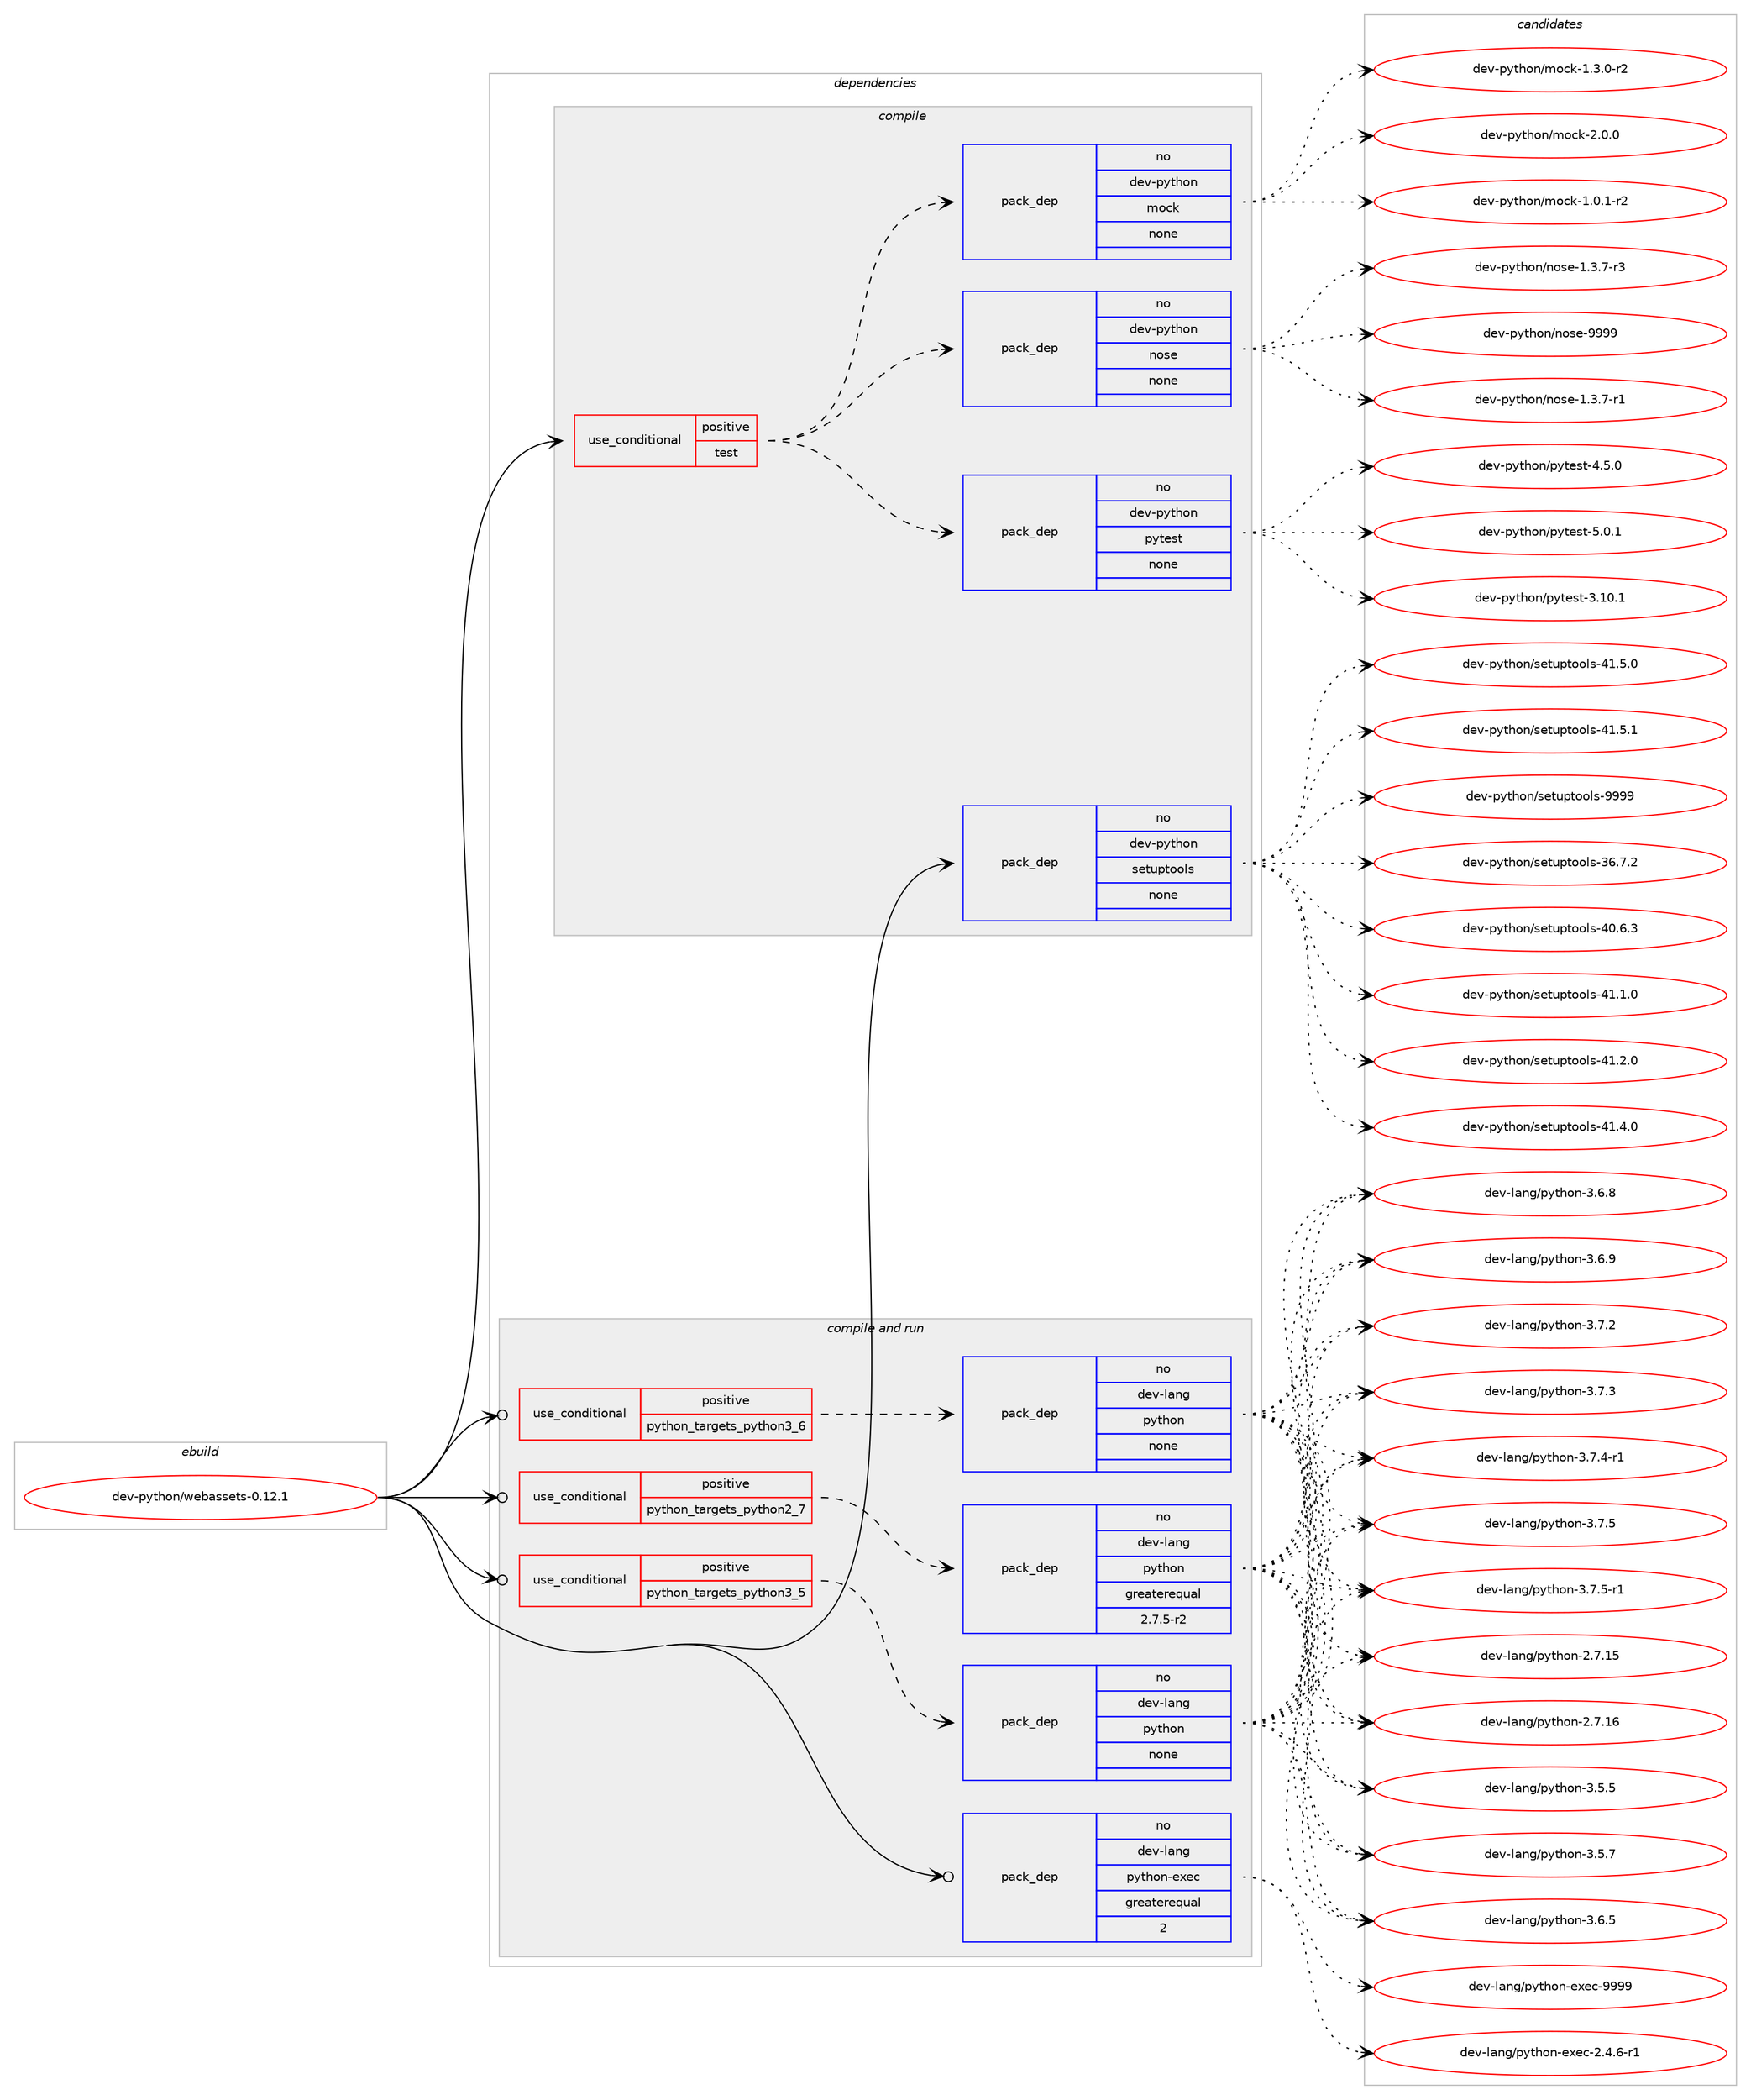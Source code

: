 digraph prolog {

# *************
# Graph options
# *************

newrank=true;
concentrate=true;
compound=true;
graph [rankdir=LR,fontname=Helvetica,fontsize=10,ranksep=1.5];#, ranksep=2.5, nodesep=0.2];
edge  [arrowhead=vee];
node  [fontname=Helvetica,fontsize=10];

# **********
# The ebuild
# **********

subgraph cluster_leftcol {
color=gray;
rank=same;
label=<<i>ebuild</i>>;
id [label="dev-python/webassets-0.12.1", color=red, width=4, href="../dev-python/webassets-0.12.1.svg"];
}

# ****************
# The dependencies
# ****************

subgraph cluster_midcol {
color=gray;
label=<<i>dependencies</i>>;
subgraph cluster_compile {
fillcolor="#eeeeee";
style=filled;
label=<<i>compile</i>>;
subgraph cond151297 {
dependency643506 [label=<<TABLE BORDER="0" CELLBORDER="1" CELLSPACING="0" CELLPADDING="4"><TR><TD ROWSPAN="3" CELLPADDING="10">use_conditional</TD></TR><TR><TD>positive</TD></TR><TR><TD>test</TD></TR></TABLE>>, shape=none, color=red];
subgraph pack480320 {
dependency643507 [label=<<TABLE BORDER="0" CELLBORDER="1" CELLSPACING="0" CELLPADDING="4" WIDTH="220"><TR><TD ROWSPAN="6" CELLPADDING="30">pack_dep</TD></TR><TR><TD WIDTH="110">no</TD></TR><TR><TD>dev-python</TD></TR><TR><TD>pytest</TD></TR><TR><TD>none</TD></TR><TR><TD></TD></TR></TABLE>>, shape=none, color=blue];
}
dependency643506:e -> dependency643507:w [weight=20,style="dashed",arrowhead="vee"];
subgraph pack480321 {
dependency643508 [label=<<TABLE BORDER="0" CELLBORDER="1" CELLSPACING="0" CELLPADDING="4" WIDTH="220"><TR><TD ROWSPAN="6" CELLPADDING="30">pack_dep</TD></TR><TR><TD WIDTH="110">no</TD></TR><TR><TD>dev-python</TD></TR><TR><TD>nose</TD></TR><TR><TD>none</TD></TR><TR><TD></TD></TR></TABLE>>, shape=none, color=blue];
}
dependency643506:e -> dependency643508:w [weight=20,style="dashed",arrowhead="vee"];
subgraph pack480322 {
dependency643509 [label=<<TABLE BORDER="0" CELLBORDER="1" CELLSPACING="0" CELLPADDING="4" WIDTH="220"><TR><TD ROWSPAN="6" CELLPADDING="30">pack_dep</TD></TR><TR><TD WIDTH="110">no</TD></TR><TR><TD>dev-python</TD></TR><TR><TD>mock</TD></TR><TR><TD>none</TD></TR><TR><TD></TD></TR></TABLE>>, shape=none, color=blue];
}
dependency643506:e -> dependency643509:w [weight=20,style="dashed",arrowhead="vee"];
}
id:e -> dependency643506:w [weight=20,style="solid",arrowhead="vee"];
subgraph pack480323 {
dependency643510 [label=<<TABLE BORDER="0" CELLBORDER="1" CELLSPACING="0" CELLPADDING="4" WIDTH="220"><TR><TD ROWSPAN="6" CELLPADDING="30">pack_dep</TD></TR><TR><TD WIDTH="110">no</TD></TR><TR><TD>dev-python</TD></TR><TR><TD>setuptools</TD></TR><TR><TD>none</TD></TR><TR><TD></TD></TR></TABLE>>, shape=none, color=blue];
}
id:e -> dependency643510:w [weight=20,style="solid",arrowhead="vee"];
}
subgraph cluster_compileandrun {
fillcolor="#eeeeee";
style=filled;
label=<<i>compile and run</i>>;
subgraph cond151298 {
dependency643511 [label=<<TABLE BORDER="0" CELLBORDER="1" CELLSPACING="0" CELLPADDING="4"><TR><TD ROWSPAN="3" CELLPADDING="10">use_conditional</TD></TR><TR><TD>positive</TD></TR><TR><TD>python_targets_python2_7</TD></TR></TABLE>>, shape=none, color=red];
subgraph pack480324 {
dependency643512 [label=<<TABLE BORDER="0" CELLBORDER="1" CELLSPACING="0" CELLPADDING="4" WIDTH="220"><TR><TD ROWSPAN="6" CELLPADDING="30">pack_dep</TD></TR><TR><TD WIDTH="110">no</TD></TR><TR><TD>dev-lang</TD></TR><TR><TD>python</TD></TR><TR><TD>greaterequal</TD></TR><TR><TD>2.7.5-r2</TD></TR></TABLE>>, shape=none, color=blue];
}
dependency643511:e -> dependency643512:w [weight=20,style="dashed",arrowhead="vee"];
}
id:e -> dependency643511:w [weight=20,style="solid",arrowhead="odotvee"];
subgraph cond151299 {
dependency643513 [label=<<TABLE BORDER="0" CELLBORDER="1" CELLSPACING="0" CELLPADDING="4"><TR><TD ROWSPAN="3" CELLPADDING="10">use_conditional</TD></TR><TR><TD>positive</TD></TR><TR><TD>python_targets_python3_5</TD></TR></TABLE>>, shape=none, color=red];
subgraph pack480325 {
dependency643514 [label=<<TABLE BORDER="0" CELLBORDER="1" CELLSPACING="0" CELLPADDING="4" WIDTH="220"><TR><TD ROWSPAN="6" CELLPADDING="30">pack_dep</TD></TR><TR><TD WIDTH="110">no</TD></TR><TR><TD>dev-lang</TD></TR><TR><TD>python</TD></TR><TR><TD>none</TD></TR><TR><TD></TD></TR></TABLE>>, shape=none, color=blue];
}
dependency643513:e -> dependency643514:w [weight=20,style="dashed",arrowhead="vee"];
}
id:e -> dependency643513:w [weight=20,style="solid",arrowhead="odotvee"];
subgraph cond151300 {
dependency643515 [label=<<TABLE BORDER="0" CELLBORDER="1" CELLSPACING="0" CELLPADDING="4"><TR><TD ROWSPAN="3" CELLPADDING="10">use_conditional</TD></TR><TR><TD>positive</TD></TR><TR><TD>python_targets_python3_6</TD></TR></TABLE>>, shape=none, color=red];
subgraph pack480326 {
dependency643516 [label=<<TABLE BORDER="0" CELLBORDER="1" CELLSPACING="0" CELLPADDING="4" WIDTH="220"><TR><TD ROWSPAN="6" CELLPADDING="30">pack_dep</TD></TR><TR><TD WIDTH="110">no</TD></TR><TR><TD>dev-lang</TD></TR><TR><TD>python</TD></TR><TR><TD>none</TD></TR><TR><TD></TD></TR></TABLE>>, shape=none, color=blue];
}
dependency643515:e -> dependency643516:w [weight=20,style="dashed",arrowhead="vee"];
}
id:e -> dependency643515:w [weight=20,style="solid",arrowhead="odotvee"];
subgraph pack480327 {
dependency643517 [label=<<TABLE BORDER="0" CELLBORDER="1" CELLSPACING="0" CELLPADDING="4" WIDTH="220"><TR><TD ROWSPAN="6" CELLPADDING="30">pack_dep</TD></TR><TR><TD WIDTH="110">no</TD></TR><TR><TD>dev-lang</TD></TR><TR><TD>python-exec</TD></TR><TR><TD>greaterequal</TD></TR><TR><TD>2</TD></TR></TABLE>>, shape=none, color=blue];
}
id:e -> dependency643517:w [weight=20,style="solid",arrowhead="odotvee"];
}
subgraph cluster_run {
fillcolor="#eeeeee";
style=filled;
label=<<i>run</i>>;
}
}

# **************
# The candidates
# **************

subgraph cluster_choices {
rank=same;
color=gray;
label=<<i>candidates</i>>;

subgraph choice480320 {
color=black;
nodesep=1;
choice100101118451121211161041111104711212111610111511645514649484649 [label="dev-python/pytest-3.10.1", color=red, width=4,href="../dev-python/pytest-3.10.1.svg"];
choice1001011184511212111610411111047112121116101115116455246534648 [label="dev-python/pytest-4.5.0", color=red, width=4,href="../dev-python/pytest-4.5.0.svg"];
choice1001011184511212111610411111047112121116101115116455346484649 [label="dev-python/pytest-5.0.1", color=red, width=4,href="../dev-python/pytest-5.0.1.svg"];
dependency643507:e -> choice100101118451121211161041111104711212111610111511645514649484649:w [style=dotted,weight="100"];
dependency643507:e -> choice1001011184511212111610411111047112121116101115116455246534648:w [style=dotted,weight="100"];
dependency643507:e -> choice1001011184511212111610411111047112121116101115116455346484649:w [style=dotted,weight="100"];
}
subgraph choice480321 {
color=black;
nodesep=1;
choice10010111845112121116104111110471101111151014549465146554511449 [label="dev-python/nose-1.3.7-r1", color=red, width=4,href="../dev-python/nose-1.3.7-r1.svg"];
choice10010111845112121116104111110471101111151014549465146554511451 [label="dev-python/nose-1.3.7-r3", color=red, width=4,href="../dev-python/nose-1.3.7-r3.svg"];
choice10010111845112121116104111110471101111151014557575757 [label="dev-python/nose-9999", color=red, width=4,href="../dev-python/nose-9999.svg"];
dependency643508:e -> choice10010111845112121116104111110471101111151014549465146554511449:w [style=dotted,weight="100"];
dependency643508:e -> choice10010111845112121116104111110471101111151014549465146554511451:w [style=dotted,weight="100"];
dependency643508:e -> choice10010111845112121116104111110471101111151014557575757:w [style=dotted,weight="100"];
}
subgraph choice480322 {
color=black;
nodesep=1;
choice1001011184511212111610411111047109111991074549464846494511450 [label="dev-python/mock-1.0.1-r2", color=red, width=4,href="../dev-python/mock-1.0.1-r2.svg"];
choice1001011184511212111610411111047109111991074549465146484511450 [label="dev-python/mock-1.3.0-r2", color=red, width=4,href="../dev-python/mock-1.3.0-r2.svg"];
choice100101118451121211161041111104710911199107455046484648 [label="dev-python/mock-2.0.0", color=red, width=4,href="../dev-python/mock-2.0.0.svg"];
dependency643509:e -> choice1001011184511212111610411111047109111991074549464846494511450:w [style=dotted,weight="100"];
dependency643509:e -> choice1001011184511212111610411111047109111991074549465146484511450:w [style=dotted,weight="100"];
dependency643509:e -> choice100101118451121211161041111104710911199107455046484648:w [style=dotted,weight="100"];
}
subgraph choice480323 {
color=black;
nodesep=1;
choice100101118451121211161041111104711510111611711211611111110811545515446554650 [label="dev-python/setuptools-36.7.2", color=red, width=4,href="../dev-python/setuptools-36.7.2.svg"];
choice100101118451121211161041111104711510111611711211611111110811545524846544651 [label="dev-python/setuptools-40.6.3", color=red, width=4,href="../dev-python/setuptools-40.6.3.svg"];
choice100101118451121211161041111104711510111611711211611111110811545524946494648 [label="dev-python/setuptools-41.1.0", color=red, width=4,href="../dev-python/setuptools-41.1.0.svg"];
choice100101118451121211161041111104711510111611711211611111110811545524946504648 [label="dev-python/setuptools-41.2.0", color=red, width=4,href="../dev-python/setuptools-41.2.0.svg"];
choice100101118451121211161041111104711510111611711211611111110811545524946524648 [label="dev-python/setuptools-41.4.0", color=red, width=4,href="../dev-python/setuptools-41.4.0.svg"];
choice100101118451121211161041111104711510111611711211611111110811545524946534648 [label="dev-python/setuptools-41.5.0", color=red, width=4,href="../dev-python/setuptools-41.5.0.svg"];
choice100101118451121211161041111104711510111611711211611111110811545524946534649 [label="dev-python/setuptools-41.5.1", color=red, width=4,href="../dev-python/setuptools-41.5.1.svg"];
choice10010111845112121116104111110471151011161171121161111111081154557575757 [label="dev-python/setuptools-9999", color=red, width=4,href="../dev-python/setuptools-9999.svg"];
dependency643510:e -> choice100101118451121211161041111104711510111611711211611111110811545515446554650:w [style=dotted,weight="100"];
dependency643510:e -> choice100101118451121211161041111104711510111611711211611111110811545524846544651:w [style=dotted,weight="100"];
dependency643510:e -> choice100101118451121211161041111104711510111611711211611111110811545524946494648:w [style=dotted,weight="100"];
dependency643510:e -> choice100101118451121211161041111104711510111611711211611111110811545524946504648:w [style=dotted,weight="100"];
dependency643510:e -> choice100101118451121211161041111104711510111611711211611111110811545524946524648:w [style=dotted,weight="100"];
dependency643510:e -> choice100101118451121211161041111104711510111611711211611111110811545524946534648:w [style=dotted,weight="100"];
dependency643510:e -> choice100101118451121211161041111104711510111611711211611111110811545524946534649:w [style=dotted,weight="100"];
dependency643510:e -> choice10010111845112121116104111110471151011161171121161111111081154557575757:w [style=dotted,weight="100"];
}
subgraph choice480324 {
color=black;
nodesep=1;
choice10010111845108971101034711212111610411111045504655464953 [label="dev-lang/python-2.7.15", color=red, width=4,href="../dev-lang/python-2.7.15.svg"];
choice10010111845108971101034711212111610411111045504655464954 [label="dev-lang/python-2.7.16", color=red, width=4,href="../dev-lang/python-2.7.16.svg"];
choice100101118451089711010347112121116104111110455146534653 [label="dev-lang/python-3.5.5", color=red, width=4,href="../dev-lang/python-3.5.5.svg"];
choice100101118451089711010347112121116104111110455146534655 [label="dev-lang/python-3.5.7", color=red, width=4,href="../dev-lang/python-3.5.7.svg"];
choice100101118451089711010347112121116104111110455146544653 [label="dev-lang/python-3.6.5", color=red, width=4,href="../dev-lang/python-3.6.5.svg"];
choice100101118451089711010347112121116104111110455146544656 [label="dev-lang/python-3.6.8", color=red, width=4,href="../dev-lang/python-3.6.8.svg"];
choice100101118451089711010347112121116104111110455146544657 [label="dev-lang/python-3.6.9", color=red, width=4,href="../dev-lang/python-3.6.9.svg"];
choice100101118451089711010347112121116104111110455146554650 [label="dev-lang/python-3.7.2", color=red, width=4,href="../dev-lang/python-3.7.2.svg"];
choice100101118451089711010347112121116104111110455146554651 [label="dev-lang/python-3.7.3", color=red, width=4,href="../dev-lang/python-3.7.3.svg"];
choice1001011184510897110103471121211161041111104551465546524511449 [label="dev-lang/python-3.7.4-r1", color=red, width=4,href="../dev-lang/python-3.7.4-r1.svg"];
choice100101118451089711010347112121116104111110455146554653 [label="dev-lang/python-3.7.5", color=red, width=4,href="../dev-lang/python-3.7.5.svg"];
choice1001011184510897110103471121211161041111104551465546534511449 [label="dev-lang/python-3.7.5-r1", color=red, width=4,href="../dev-lang/python-3.7.5-r1.svg"];
dependency643512:e -> choice10010111845108971101034711212111610411111045504655464953:w [style=dotted,weight="100"];
dependency643512:e -> choice10010111845108971101034711212111610411111045504655464954:w [style=dotted,weight="100"];
dependency643512:e -> choice100101118451089711010347112121116104111110455146534653:w [style=dotted,weight="100"];
dependency643512:e -> choice100101118451089711010347112121116104111110455146534655:w [style=dotted,weight="100"];
dependency643512:e -> choice100101118451089711010347112121116104111110455146544653:w [style=dotted,weight="100"];
dependency643512:e -> choice100101118451089711010347112121116104111110455146544656:w [style=dotted,weight="100"];
dependency643512:e -> choice100101118451089711010347112121116104111110455146544657:w [style=dotted,weight="100"];
dependency643512:e -> choice100101118451089711010347112121116104111110455146554650:w [style=dotted,weight="100"];
dependency643512:e -> choice100101118451089711010347112121116104111110455146554651:w [style=dotted,weight="100"];
dependency643512:e -> choice1001011184510897110103471121211161041111104551465546524511449:w [style=dotted,weight="100"];
dependency643512:e -> choice100101118451089711010347112121116104111110455146554653:w [style=dotted,weight="100"];
dependency643512:e -> choice1001011184510897110103471121211161041111104551465546534511449:w [style=dotted,weight="100"];
}
subgraph choice480325 {
color=black;
nodesep=1;
choice10010111845108971101034711212111610411111045504655464953 [label="dev-lang/python-2.7.15", color=red, width=4,href="../dev-lang/python-2.7.15.svg"];
choice10010111845108971101034711212111610411111045504655464954 [label="dev-lang/python-2.7.16", color=red, width=4,href="../dev-lang/python-2.7.16.svg"];
choice100101118451089711010347112121116104111110455146534653 [label="dev-lang/python-3.5.5", color=red, width=4,href="../dev-lang/python-3.5.5.svg"];
choice100101118451089711010347112121116104111110455146534655 [label="dev-lang/python-3.5.7", color=red, width=4,href="../dev-lang/python-3.5.7.svg"];
choice100101118451089711010347112121116104111110455146544653 [label="dev-lang/python-3.6.5", color=red, width=4,href="../dev-lang/python-3.6.5.svg"];
choice100101118451089711010347112121116104111110455146544656 [label="dev-lang/python-3.6.8", color=red, width=4,href="../dev-lang/python-3.6.8.svg"];
choice100101118451089711010347112121116104111110455146544657 [label="dev-lang/python-3.6.9", color=red, width=4,href="../dev-lang/python-3.6.9.svg"];
choice100101118451089711010347112121116104111110455146554650 [label="dev-lang/python-3.7.2", color=red, width=4,href="../dev-lang/python-3.7.2.svg"];
choice100101118451089711010347112121116104111110455146554651 [label="dev-lang/python-3.7.3", color=red, width=4,href="../dev-lang/python-3.7.3.svg"];
choice1001011184510897110103471121211161041111104551465546524511449 [label="dev-lang/python-3.7.4-r1", color=red, width=4,href="../dev-lang/python-3.7.4-r1.svg"];
choice100101118451089711010347112121116104111110455146554653 [label="dev-lang/python-3.7.5", color=red, width=4,href="../dev-lang/python-3.7.5.svg"];
choice1001011184510897110103471121211161041111104551465546534511449 [label="dev-lang/python-3.7.5-r1", color=red, width=4,href="../dev-lang/python-3.7.5-r1.svg"];
dependency643514:e -> choice10010111845108971101034711212111610411111045504655464953:w [style=dotted,weight="100"];
dependency643514:e -> choice10010111845108971101034711212111610411111045504655464954:w [style=dotted,weight="100"];
dependency643514:e -> choice100101118451089711010347112121116104111110455146534653:w [style=dotted,weight="100"];
dependency643514:e -> choice100101118451089711010347112121116104111110455146534655:w [style=dotted,weight="100"];
dependency643514:e -> choice100101118451089711010347112121116104111110455146544653:w [style=dotted,weight="100"];
dependency643514:e -> choice100101118451089711010347112121116104111110455146544656:w [style=dotted,weight="100"];
dependency643514:e -> choice100101118451089711010347112121116104111110455146544657:w [style=dotted,weight="100"];
dependency643514:e -> choice100101118451089711010347112121116104111110455146554650:w [style=dotted,weight="100"];
dependency643514:e -> choice100101118451089711010347112121116104111110455146554651:w [style=dotted,weight="100"];
dependency643514:e -> choice1001011184510897110103471121211161041111104551465546524511449:w [style=dotted,weight="100"];
dependency643514:e -> choice100101118451089711010347112121116104111110455146554653:w [style=dotted,weight="100"];
dependency643514:e -> choice1001011184510897110103471121211161041111104551465546534511449:w [style=dotted,weight="100"];
}
subgraph choice480326 {
color=black;
nodesep=1;
choice10010111845108971101034711212111610411111045504655464953 [label="dev-lang/python-2.7.15", color=red, width=4,href="../dev-lang/python-2.7.15.svg"];
choice10010111845108971101034711212111610411111045504655464954 [label="dev-lang/python-2.7.16", color=red, width=4,href="../dev-lang/python-2.7.16.svg"];
choice100101118451089711010347112121116104111110455146534653 [label="dev-lang/python-3.5.5", color=red, width=4,href="../dev-lang/python-3.5.5.svg"];
choice100101118451089711010347112121116104111110455146534655 [label="dev-lang/python-3.5.7", color=red, width=4,href="../dev-lang/python-3.5.7.svg"];
choice100101118451089711010347112121116104111110455146544653 [label="dev-lang/python-3.6.5", color=red, width=4,href="../dev-lang/python-3.6.5.svg"];
choice100101118451089711010347112121116104111110455146544656 [label="dev-lang/python-3.6.8", color=red, width=4,href="../dev-lang/python-3.6.8.svg"];
choice100101118451089711010347112121116104111110455146544657 [label="dev-lang/python-3.6.9", color=red, width=4,href="../dev-lang/python-3.6.9.svg"];
choice100101118451089711010347112121116104111110455146554650 [label="dev-lang/python-3.7.2", color=red, width=4,href="../dev-lang/python-3.7.2.svg"];
choice100101118451089711010347112121116104111110455146554651 [label="dev-lang/python-3.7.3", color=red, width=4,href="../dev-lang/python-3.7.3.svg"];
choice1001011184510897110103471121211161041111104551465546524511449 [label="dev-lang/python-3.7.4-r1", color=red, width=4,href="../dev-lang/python-3.7.4-r1.svg"];
choice100101118451089711010347112121116104111110455146554653 [label="dev-lang/python-3.7.5", color=red, width=4,href="../dev-lang/python-3.7.5.svg"];
choice1001011184510897110103471121211161041111104551465546534511449 [label="dev-lang/python-3.7.5-r1", color=red, width=4,href="../dev-lang/python-3.7.5-r1.svg"];
dependency643516:e -> choice10010111845108971101034711212111610411111045504655464953:w [style=dotted,weight="100"];
dependency643516:e -> choice10010111845108971101034711212111610411111045504655464954:w [style=dotted,weight="100"];
dependency643516:e -> choice100101118451089711010347112121116104111110455146534653:w [style=dotted,weight="100"];
dependency643516:e -> choice100101118451089711010347112121116104111110455146534655:w [style=dotted,weight="100"];
dependency643516:e -> choice100101118451089711010347112121116104111110455146544653:w [style=dotted,weight="100"];
dependency643516:e -> choice100101118451089711010347112121116104111110455146544656:w [style=dotted,weight="100"];
dependency643516:e -> choice100101118451089711010347112121116104111110455146544657:w [style=dotted,weight="100"];
dependency643516:e -> choice100101118451089711010347112121116104111110455146554650:w [style=dotted,weight="100"];
dependency643516:e -> choice100101118451089711010347112121116104111110455146554651:w [style=dotted,weight="100"];
dependency643516:e -> choice1001011184510897110103471121211161041111104551465546524511449:w [style=dotted,weight="100"];
dependency643516:e -> choice100101118451089711010347112121116104111110455146554653:w [style=dotted,weight="100"];
dependency643516:e -> choice1001011184510897110103471121211161041111104551465546534511449:w [style=dotted,weight="100"];
}
subgraph choice480327 {
color=black;
nodesep=1;
choice10010111845108971101034711212111610411111045101120101994550465246544511449 [label="dev-lang/python-exec-2.4.6-r1", color=red, width=4,href="../dev-lang/python-exec-2.4.6-r1.svg"];
choice10010111845108971101034711212111610411111045101120101994557575757 [label="dev-lang/python-exec-9999", color=red, width=4,href="../dev-lang/python-exec-9999.svg"];
dependency643517:e -> choice10010111845108971101034711212111610411111045101120101994550465246544511449:w [style=dotted,weight="100"];
dependency643517:e -> choice10010111845108971101034711212111610411111045101120101994557575757:w [style=dotted,weight="100"];
}
}

}
